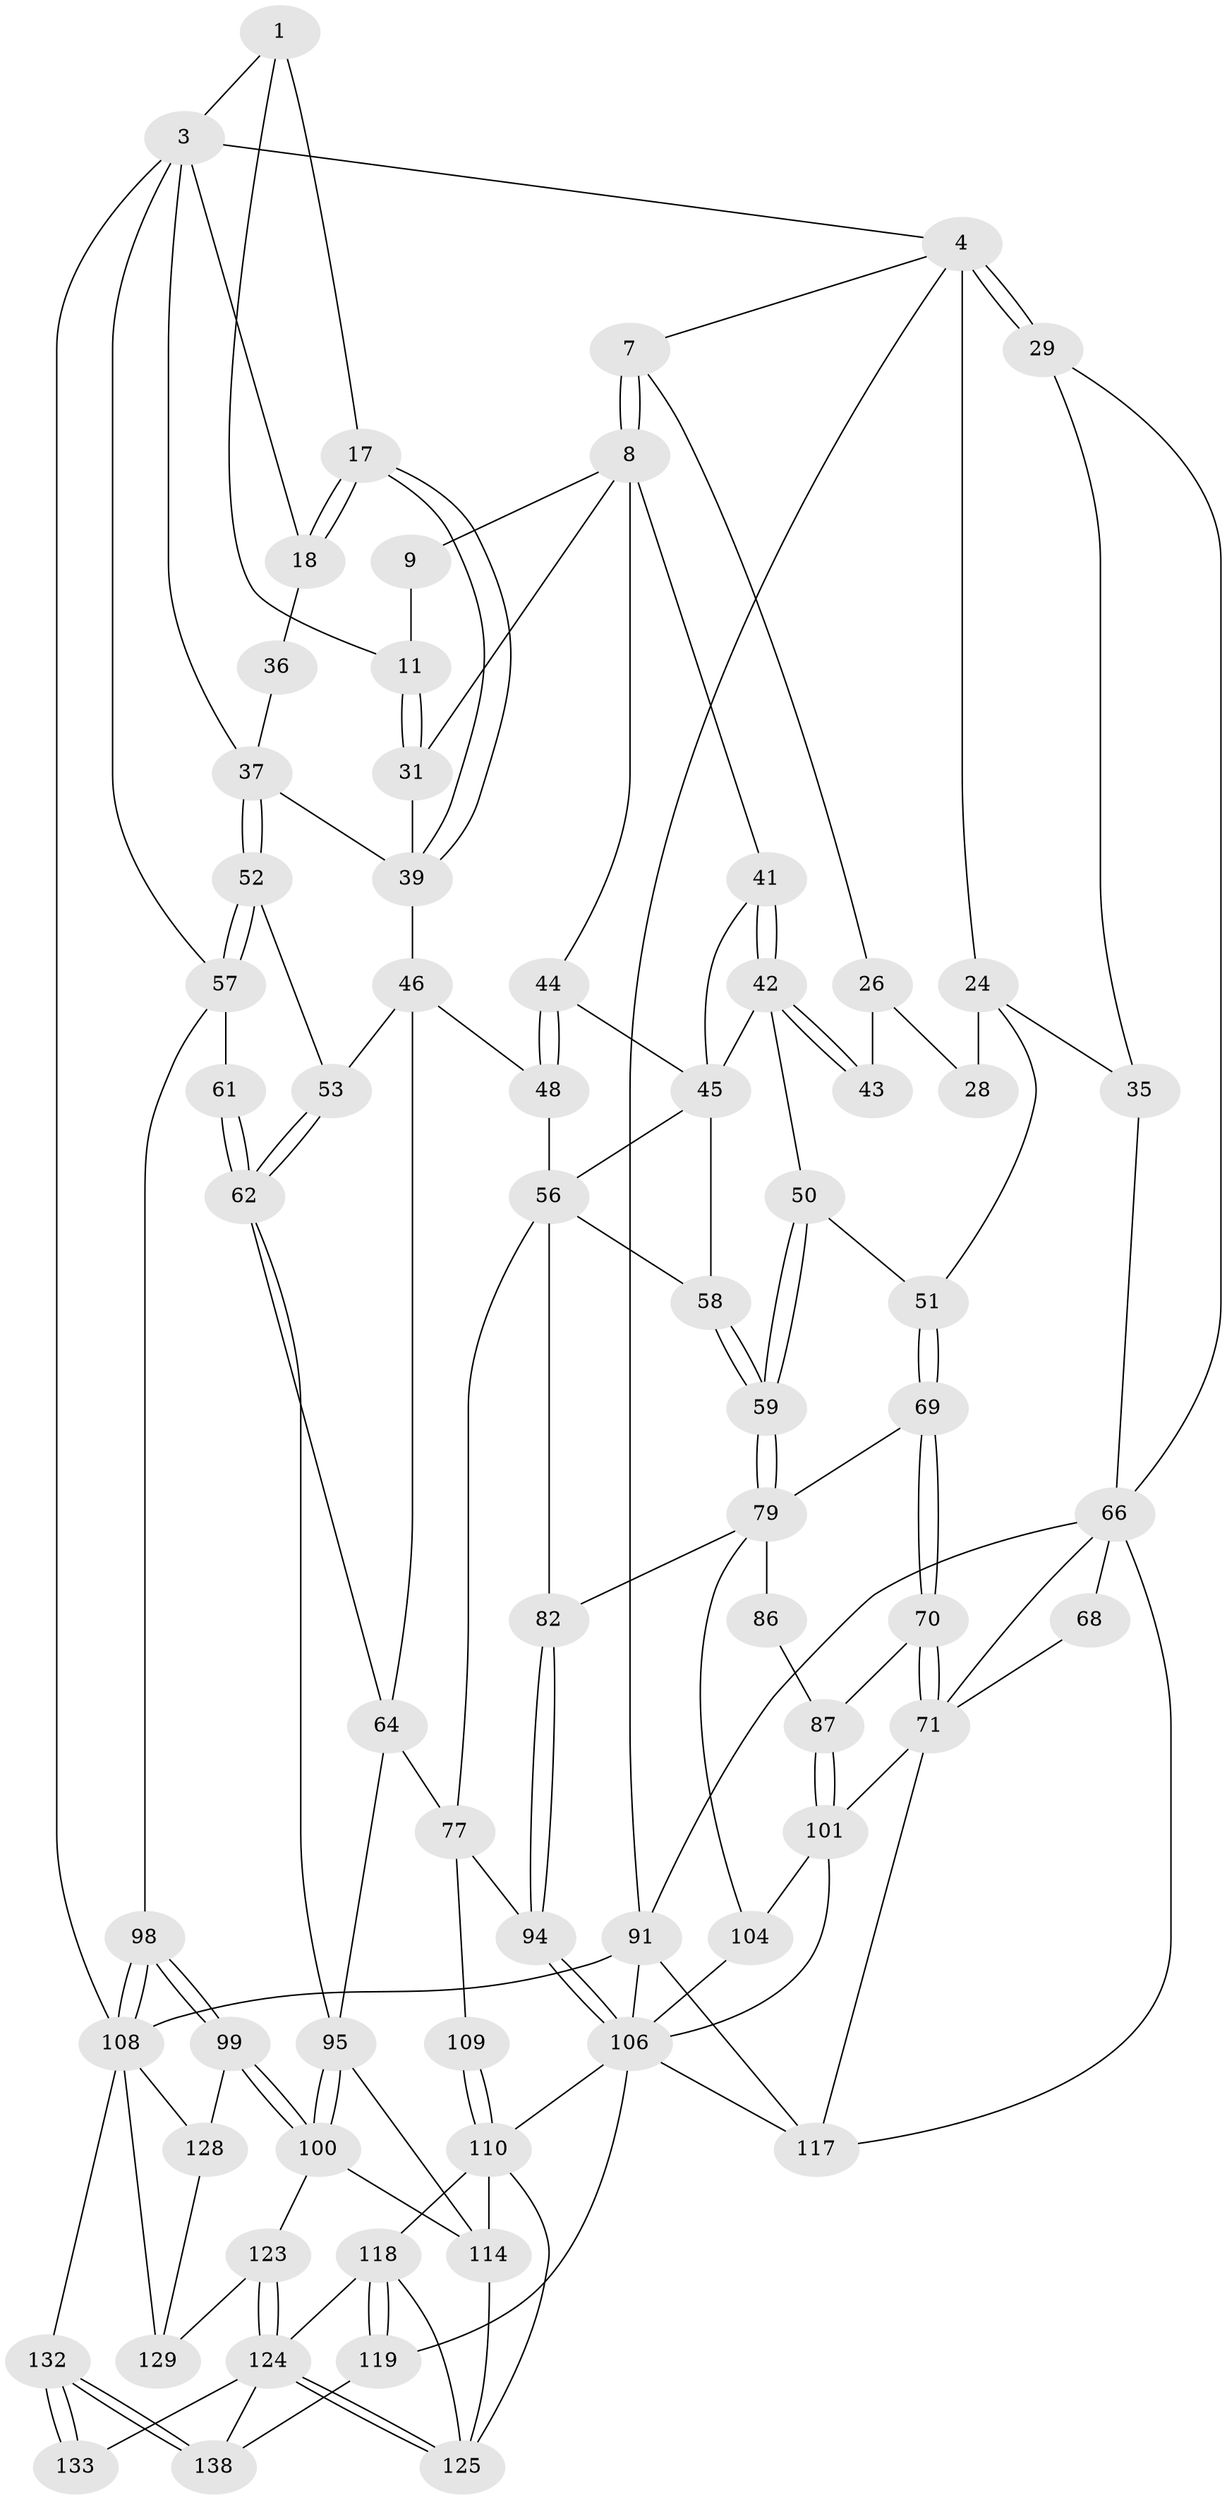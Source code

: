 // original degree distribution, {4: 0.23404255319148937, 6: 0.2553191489361702, 5: 0.475177304964539, 3: 0.03546099290780142}
// Generated by graph-tools (version 1.1) at 2025/17/03/09/25 04:17:13]
// undirected, 70 vertices, 155 edges
graph export_dot {
graph [start="1"]
  node [color=gray90,style=filled];
  1 [pos="+0.9082796290764618+0",super="+2+10"];
  3 [pos="+1+0",super="+20"];
  4 [pos="+0+0",super="+5"];
  7 [pos="+0.4034168771474748+0",super="+16"];
  8 [pos="+0.4772174206701759+0",super="+13"];
  9 [pos="+0.6531896393318183+0",super="+12"];
  11 [pos="+0.7040861427600091+0.07289985049520341"];
  17 [pos="+0.8184880238638987+0.12803354479666898"];
  18 [pos="+0.8337671181268601+0.11214813087034833",super="+19"];
  24 [pos="+0.1762190304536836+0.08468068674105407",super="+33+25"];
  26 [pos="+0.41760062397794867+0",super="+27"];
  28 [pos="+0.2585029551799793+0.17224823709069081"];
  29 [pos="+0+0.07397254245072327",super="+30"];
  31 [pos="+0.6498330035659869+0.1522203470482994"];
  35 [pos="+0.16339913859585567+0.2781020237580427",super="+65"];
  36 [pos="+0.9325004707903565+0.11629176755086491"];
  37 [pos="+0.9185594086674659+0.19548935328538306",super="+38"];
  39 [pos="+0.81890890689153+0.14742662688383495",super="+40"];
  41 [pos="+0.49780140532877376+0.21140378067505589"];
  42 [pos="+0.41262084449797704+0.26350849523605646",super="+49"];
  43 [pos="+0.37472797667120544+0.19498210786568387"];
  44 [pos="+0.5812525450259359+0.19949151371823334"];
  45 [pos="+0.5089164262196538+0.2155934771061952",super="+54"];
  46 [pos="+0.7642871416050481+0.30187039337686566",super="+47"];
  48 [pos="+0.6942926480016218+0.33479566586879783"];
  50 [pos="+0.35173808287177555+0.30693078140675983"];
  51 [pos="+0.20229206273253786+0.3028578069798322"];
  52 [pos="+0.8452930033318927+0.31740604665233113"];
  53 [pos="+0.8152159642910963+0.3212085928632685"];
  56 [pos="+0.6797231091108935+0.3431440840081141",super="+74"];
  57 [pos="+1+0.34217039899541973",super="+60"];
  58 [pos="+0.4995534852675742+0.39502443620715866"];
  59 [pos="+0.3982982959822765+0.4536891084144025"];
  61 [pos="+0.9893930878601805+0.4634217824347624"];
  62 [pos="+0.8385127853401271+0.3851951340029366",super="+63"];
  64 [pos="+0.7620965524662003+0.5215367247370941",super="+76"];
  66 [pos="+0.05612332636648827+0.2999495419739354",super="+67+73"];
  68 [pos="+0.10560621636827981+0.3540460839782916"];
  69 [pos="+0.20932264121564756+0.39275576074024343"];
  70 [pos="+0.19579915839902506+0.4720257346179703"];
  71 [pos="+0.03529514643967152+0.5634717153017641",super="+72+103"];
  77 [pos="+0.686807050494895+0.5294967233601416",super="+92"];
  79 [pos="+0.39733444784220495+0.45585772619197307",super="+80+83"];
  82 [pos="+0.5252431821976504+0.5419243516172936"];
  86 [pos="+0.2778457822048147+0.5041495349207799"];
  87 [pos="+0.20943022350453885+0.4868232851973501"];
  91 [pos="+0+0.7844684963928333",super="+137"];
  94 [pos="+0.5412635238618163+0.5787556844964837"];
  95 [pos="+0.8677158685245617+0.6224372685979219",super="+96"];
  98 [pos="+1+0.7013374956578801"];
  99 [pos="+0.9754202028657754+0.7019418199279197"];
  100 [pos="+0.9355015587293867+0.6858944905304363",super="+116"];
  101 [pos="+0.23906049176877317+0.5854577078506545",super="+102"];
  104 [pos="+0.36848681925603477+0.5868762242221541"];
  106 [pos="+0.5088907838021727+0.6717025475477048",super="+107"];
  108 [pos="+1+1",super="+130"];
  109 [pos="+0.6688196145381519+0.6669703892118299"];
  110 [pos="+0.6580891069573436+0.7228342322969749",super="+111"];
  114 [pos="+0.7558323657291284+0.7375135593054872",super="+115"];
  117 [pos="+0.13812855884787234+0.7226389350766295",super="+122"];
  118 [pos="+0.4755886735675904+0.8291430522291082",super="+127"];
  119 [pos="+0.4286056859865846+0.8541288020559039",super="+139"];
  123 [pos="+0.792219853062303+0.8344493926016295"];
  124 [pos="+0.7521087819125841+0.8620436040649969",super="+134"];
  125 [pos="+0.7212028644194869+0.8491121626678412",super="+126"];
  128 [pos="+0.9207689639804264+0.7731771424463032"];
  129 [pos="+0.8323282713333541+0.8481536541038992"];
  132 [pos="+1+1"];
  133 [pos="+1+1"];
  138 [pos="+0.5136050616531254+1"];
  1 -- 3;
  1 -- 11;
  1 -- 17;
  3 -- 4;
  3 -- 108;
  3 -- 57;
  3 -- 18;
  3 -- 37;
  4 -- 29 [weight=2];
  4 -- 29;
  4 -- 91;
  4 -- 24;
  4 -- 7;
  7 -- 8 [weight=2];
  7 -- 8;
  7 -- 26;
  8 -- 9 [weight=2];
  8 -- 44;
  8 -- 31;
  8 -- 41;
  9 -- 11;
  11 -- 31;
  11 -- 31;
  17 -- 18;
  17 -- 18;
  17 -- 39;
  17 -- 39;
  18 -- 36;
  24 -- 51;
  24 -- 35;
  24 -- 28 [weight=2];
  26 -- 43 [weight=2];
  26 -- 28;
  29 -- 35;
  29 -- 66;
  31 -- 39;
  35 -- 66;
  36 -- 37;
  37 -- 52;
  37 -- 52;
  37 -- 39;
  39 -- 46;
  41 -- 42;
  41 -- 42;
  41 -- 45;
  42 -- 43;
  42 -- 43;
  42 -- 50;
  42 -- 45;
  44 -- 45;
  44 -- 48;
  44 -- 48;
  45 -- 56;
  45 -- 58;
  46 -- 53;
  46 -- 48;
  46 -- 64;
  48 -- 56;
  50 -- 51;
  50 -- 59;
  50 -- 59;
  51 -- 69;
  51 -- 69;
  52 -- 53;
  52 -- 57;
  52 -- 57;
  53 -- 62;
  53 -- 62;
  56 -- 58;
  56 -- 77;
  56 -- 82;
  57 -- 98;
  57 -- 61;
  58 -- 59;
  58 -- 59;
  59 -- 79;
  59 -- 79;
  61 -- 62 [weight=2];
  61 -- 62;
  62 -- 64;
  62 -- 95;
  64 -- 77 [weight=2];
  64 -- 95;
  66 -- 68;
  66 -- 71;
  66 -- 117;
  66 -- 91;
  68 -- 71;
  69 -- 70;
  69 -- 70;
  69 -- 79;
  70 -- 71;
  70 -- 71;
  70 -- 87;
  71 -- 117;
  71 -- 101;
  77 -- 109 [weight=2];
  77 -- 94;
  79 -- 86 [weight=2];
  79 -- 104;
  79 -- 82;
  82 -- 94;
  82 -- 94;
  86 -- 87;
  87 -- 101;
  87 -- 101;
  91 -- 108;
  91 -- 117;
  91 -- 106;
  94 -- 106;
  94 -- 106;
  95 -- 100;
  95 -- 100;
  95 -- 114;
  98 -- 99;
  98 -- 99;
  98 -- 108;
  98 -- 108;
  99 -- 100;
  99 -- 100;
  99 -- 128;
  100 -- 114;
  100 -- 123;
  101 -- 104;
  101 -- 106;
  104 -- 106;
  106 -- 110;
  106 -- 117;
  106 -- 119 [weight=2];
  108 -- 128;
  108 -- 129;
  108 -- 132;
  109 -- 110;
  109 -- 110;
  110 -- 114;
  110 -- 118;
  110 -- 125;
  114 -- 125;
  118 -- 119;
  118 -- 119;
  118 -- 125;
  118 -- 124;
  119 -- 138;
  123 -- 124;
  123 -- 124;
  123 -- 129;
  124 -- 125;
  124 -- 125;
  124 -- 138;
  124 -- 133 [weight=2];
  128 -- 129;
  132 -- 133;
  132 -- 133;
  132 -- 138;
  132 -- 138;
}

